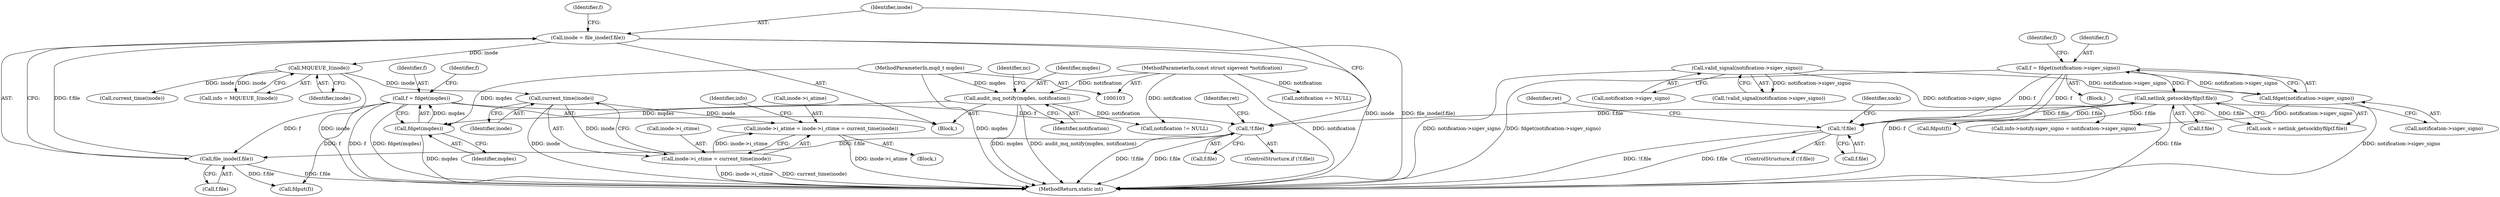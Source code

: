 digraph "0_linux_f991af3daabaecff34684fd51fac80319d1baad1@pointer" {
"1000347" [label="(Call,current_time(inode))"];
"1000314" [label="(Call,MQUEUE_I(inode))"];
"1000290" [label="(Call,inode = file_inode(f.file))"];
"1000292" [label="(Call,file_inode(f.file))"];
"1000275" [label="(Call,f = fdget(mqdes))"];
"1000277" [label="(Call,fdget(mqdes))"];
"1000113" [label="(Call,audit_mq_notify(mqdes, notification))"];
"1000104" [label="(MethodParameterIn,mqd_t mqdes)"];
"1000105" [label="(MethodParameterIn,const struct sigevent *notification)"];
"1000280" [label="(Call,!f.file)"];
"1000227" [label="(Call,netlink_getsockbyfilp(f.file))"];
"1000208" [label="(Call,f = fdget(notification->sigev_signo))"];
"1000210" [label="(Call,fdget(notification->sigev_signo))"];
"1000157" [label="(Call,valid_signal(notification->sigev_signo))"];
"1000215" [label="(Call,!f.file)"];
"1000339" [label="(Call,inode->i_atime = inode->i_ctime = current_time(inode))"];
"1000343" [label="(Call,inode->i_ctime = current_time(inode))"];
"1000104" [label="(MethodParameterIn,mqd_t mqdes)"];
"1000282" [label="(Identifier,f)"];
"1000339" [label="(Call,inode->i_atime = inode->i_ctime = current_time(inode))"];
"1000344" [label="(Call,inode->i_ctime)"];
"1000291" [label="(Identifier,inode)"];
"1000276" [label="(Identifier,f)"];
"1000117" [label="(Identifier,nc)"];
"1000113" [label="(Call,audit_mq_notify(mqdes, notification))"];
"1000228" [label="(Call,f.file)"];
"1000403" [label="(Call,info->notify.sigev_signo = notification->sigev_signo)"];
"1000473" [label="(MethodReturn,static int)"];
"1000231" [label="(Call,fdput(f))"];
"1000216" [label="(Call,f.file)"];
"1000312" [label="(Call,info = MQUEUE_I(inode))"];
"1000315" [label="(Identifier,inode)"];
"1000278" [label="(Identifier,mqdes)"];
"1000279" [label="(ControlStructure,if (!f.file))"];
"1000215" [label="(Call,!f.file)"];
"1000290" [label="(Call,inode = file_inode(f.file))"];
"1000171" [label="(Block,)"];
"1000325" [label="(Call,notification == NULL)"];
"1000217" [label="(Identifier,f)"];
"1000450" [label="(Call,current_time(inode))"];
"1000340" [label="(Call,inode->i_atime)"];
"1000348" [label="(Identifier,inode)"];
"1000114" [label="(Identifier,mqdes)"];
"1000210" [label="(Call,fdget(notification->sigev_signo))"];
"1000275" [label="(Call,f = fdget(mqdes))"];
"1000156" [label="(Call,!valid_signal(notification->sigev_signo))"];
"1000286" [label="(Identifier,ret)"];
"1000347" [label="(Call,current_time(inode))"];
"1000458" [label="(Call,fdput(f))"];
"1000280" [label="(Call,!f.file)"];
"1000158" [label="(Call,notification->sigev_signo)"];
"1000293" [label="(Call,f.file)"];
"1000455" [label="(Identifier,info)"];
"1000277" [label="(Call,fdget(mqdes))"];
"1000225" [label="(Call,sock = netlink_getsockbyfilp(f.file))"];
"1000336" [label="(Block,)"];
"1000281" [label="(Call,f.file)"];
"1000221" [label="(Identifier,ret)"];
"1000292" [label="(Call,file_inode(f.file))"];
"1000209" [label="(Identifier,f)"];
"1000301" [label="(Identifier,f)"];
"1000157" [label="(Call,valid_signal(notification->sigev_signo))"];
"1000214" [label="(ControlStructure,if (!f.file))"];
"1000314" [label="(Call,MQUEUE_I(inode))"];
"1000208" [label="(Call,f = fdget(notification->sigev_signo))"];
"1000123" [label="(Call,notification != NULL)"];
"1000227" [label="(Call,netlink_getsockbyfilp(f.file))"];
"1000226" [label="(Identifier,sock)"];
"1000211" [label="(Call,notification->sigev_signo)"];
"1000105" [label="(MethodParameterIn,const struct sigevent *notification)"];
"1000343" [label="(Call,inode->i_ctime = current_time(inode))"];
"1000106" [label="(Block,)"];
"1000115" [label="(Identifier,notification)"];
"1000347" -> "1000343"  [label="AST: "];
"1000347" -> "1000348"  [label="CFG: "];
"1000348" -> "1000347"  [label="AST: "];
"1000343" -> "1000347"  [label="CFG: "];
"1000347" -> "1000473"  [label="DDG: inode"];
"1000347" -> "1000339"  [label="DDG: inode"];
"1000347" -> "1000343"  [label="DDG: inode"];
"1000314" -> "1000347"  [label="DDG: inode"];
"1000314" -> "1000312"  [label="AST: "];
"1000314" -> "1000315"  [label="CFG: "];
"1000315" -> "1000314"  [label="AST: "];
"1000312" -> "1000314"  [label="CFG: "];
"1000314" -> "1000473"  [label="DDG: inode"];
"1000314" -> "1000312"  [label="DDG: inode"];
"1000290" -> "1000314"  [label="DDG: inode"];
"1000314" -> "1000450"  [label="DDG: inode"];
"1000290" -> "1000106"  [label="AST: "];
"1000290" -> "1000292"  [label="CFG: "];
"1000291" -> "1000290"  [label="AST: "];
"1000292" -> "1000290"  [label="AST: "];
"1000301" -> "1000290"  [label="CFG: "];
"1000290" -> "1000473"  [label="DDG: inode"];
"1000290" -> "1000473"  [label="DDG: file_inode(f.file)"];
"1000292" -> "1000290"  [label="DDG: f.file"];
"1000292" -> "1000293"  [label="CFG: "];
"1000293" -> "1000292"  [label="AST: "];
"1000292" -> "1000473"  [label="DDG: f.file"];
"1000275" -> "1000292"  [label="DDG: f"];
"1000280" -> "1000292"  [label="DDG: f.file"];
"1000292" -> "1000458"  [label="DDG: f.file"];
"1000275" -> "1000106"  [label="AST: "];
"1000275" -> "1000277"  [label="CFG: "];
"1000276" -> "1000275"  [label="AST: "];
"1000277" -> "1000275"  [label="AST: "];
"1000282" -> "1000275"  [label="CFG: "];
"1000275" -> "1000473"  [label="DDG: f"];
"1000275" -> "1000473"  [label="DDG: fdget(mqdes)"];
"1000277" -> "1000275"  [label="DDG: mqdes"];
"1000275" -> "1000280"  [label="DDG: f"];
"1000275" -> "1000458"  [label="DDG: f"];
"1000277" -> "1000278"  [label="CFG: "];
"1000278" -> "1000277"  [label="AST: "];
"1000277" -> "1000473"  [label="DDG: mqdes"];
"1000113" -> "1000277"  [label="DDG: mqdes"];
"1000104" -> "1000277"  [label="DDG: mqdes"];
"1000113" -> "1000106"  [label="AST: "];
"1000113" -> "1000115"  [label="CFG: "];
"1000114" -> "1000113"  [label="AST: "];
"1000115" -> "1000113"  [label="AST: "];
"1000117" -> "1000113"  [label="CFG: "];
"1000113" -> "1000473"  [label="DDG: mqdes"];
"1000113" -> "1000473"  [label="DDG: audit_mq_notify(mqdes, notification)"];
"1000104" -> "1000113"  [label="DDG: mqdes"];
"1000105" -> "1000113"  [label="DDG: notification"];
"1000113" -> "1000123"  [label="DDG: notification"];
"1000104" -> "1000103"  [label="AST: "];
"1000104" -> "1000473"  [label="DDG: mqdes"];
"1000105" -> "1000103"  [label="AST: "];
"1000105" -> "1000473"  [label="DDG: notification"];
"1000105" -> "1000123"  [label="DDG: notification"];
"1000105" -> "1000325"  [label="DDG: notification"];
"1000280" -> "1000279"  [label="AST: "];
"1000280" -> "1000281"  [label="CFG: "];
"1000281" -> "1000280"  [label="AST: "];
"1000286" -> "1000280"  [label="CFG: "];
"1000291" -> "1000280"  [label="CFG: "];
"1000280" -> "1000473"  [label="DDG: !f.file"];
"1000280" -> "1000473"  [label="DDG: f.file"];
"1000227" -> "1000280"  [label="DDG: f.file"];
"1000227" -> "1000225"  [label="AST: "];
"1000227" -> "1000228"  [label="CFG: "];
"1000228" -> "1000227"  [label="AST: "];
"1000225" -> "1000227"  [label="CFG: "];
"1000227" -> "1000473"  [label="DDG: f.file"];
"1000227" -> "1000215"  [label="DDG: f.file"];
"1000227" -> "1000225"  [label="DDG: f.file"];
"1000208" -> "1000227"  [label="DDG: f"];
"1000215" -> "1000227"  [label="DDG: f.file"];
"1000227" -> "1000231"  [label="DDG: f.file"];
"1000208" -> "1000171"  [label="AST: "];
"1000208" -> "1000210"  [label="CFG: "];
"1000209" -> "1000208"  [label="AST: "];
"1000210" -> "1000208"  [label="AST: "];
"1000217" -> "1000208"  [label="CFG: "];
"1000208" -> "1000473"  [label="DDG: f"];
"1000208" -> "1000473"  [label="DDG: fdget(notification->sigev_signo)"];
"1000210" -> "1000208"  [label="DDG: notification->sigev_signo"];
"1000208" -> "1000215"  [label="DDG: f"];
"1000208" -> "1000231"  [label="DDG: f"];
"1000210" -> "1000211"  [label="CFG: "];
"1000211" -> "1000210"  [label="AST: "];
"1000210" -> "1000473"  [label="DDG: notification->sigev_signo"];
"1000157" -> "1000210"  [label="DDG: notification->sigev_signo"];
"1000210" -> "1000403"  [label="DDG: notification->sigev_signo"];
"1000157" -> "1000156"  [label="AST: "];
"1000157" -> "1000158"  [label="CFG: "];
"1000158" -> "1000157"  [label="AST: "];
"1000156" -> "1000157"  [label="CFG: "];
"1000157" -> "1000473"  [label="DDG: notification->sigev_signo"];
"1000157" -> "1000156"  [label="DDG: notification->sigev_signo"];
"1000157" -> "1000403"  [label="DDG: notification->sigev_signo"];
"1000215" -> "1000214"  [label="AST: "];
"1000215" -> "1000216"  [label="CFG: "];
"1000216" -> "1000215"  [label="AST: "];
"1000221" -> "1000215"  [label="CFG: "];
"1000226" -> "1000215"  [label="CFG: "];
"1000215" -> "1000473"  [label="DDG: f.file"];
"1000215" -> "1000473"  [label="DDG: !f.file"];
"1000339" -> "1000336"  [label="AST: "];
"1000339" -> "1000343"  [label="CFG: "];
"1000340" -> "1000339"  [label="AST: "];
"1000343" -> "1000339"  [label="AST: "];
"1000455" -> "1000339"  [label="CFG: "];
"1000339" -> "1000473"  [label="DDG: inode->i_atime"];
"1000343" -> "1000339"  [label="DDG: inode->i_ctime"];
"1000344" -> "1000343"  [label="AST: "];
"1000343" -> "1000473"  [label="DDG: inode->i_ctime"];
"1000343" -> "1000473"  [label="DDG: current_time(inode)"];
}
